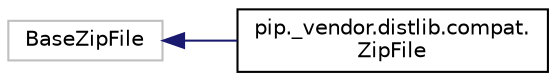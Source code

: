 digraph "Graphical Class Hierarchy"
{
 // LATEX_PDF_SIZE
  edge [fontname="Helvetica",fontsize="10",labelfontname="Helvetica",labelfontsize="10"];
  node [fontname="Helvetica",fontsize="10",shape=record];
  rankdir="LR";
  Node319 [label="BaseZipFile",height=0.2,width=0.4,color="grey75", fillcolor="white", style="filled",tooltip=" "];
  Node319 -> Node0 [dir="back",color="midnightblue",fontsize="10",style="solid",fontname="Helvetica"];
  Node0 [label="pip._vendor.distlib.compat.\lZipFile",height=0.2,width=0.4,color="black", fillcolor="white", style="filled",URL="$classpip_1_1__vendor_1_1distlib_1_1compat_1_1ZipFile.html",tooltip=" "];
}
